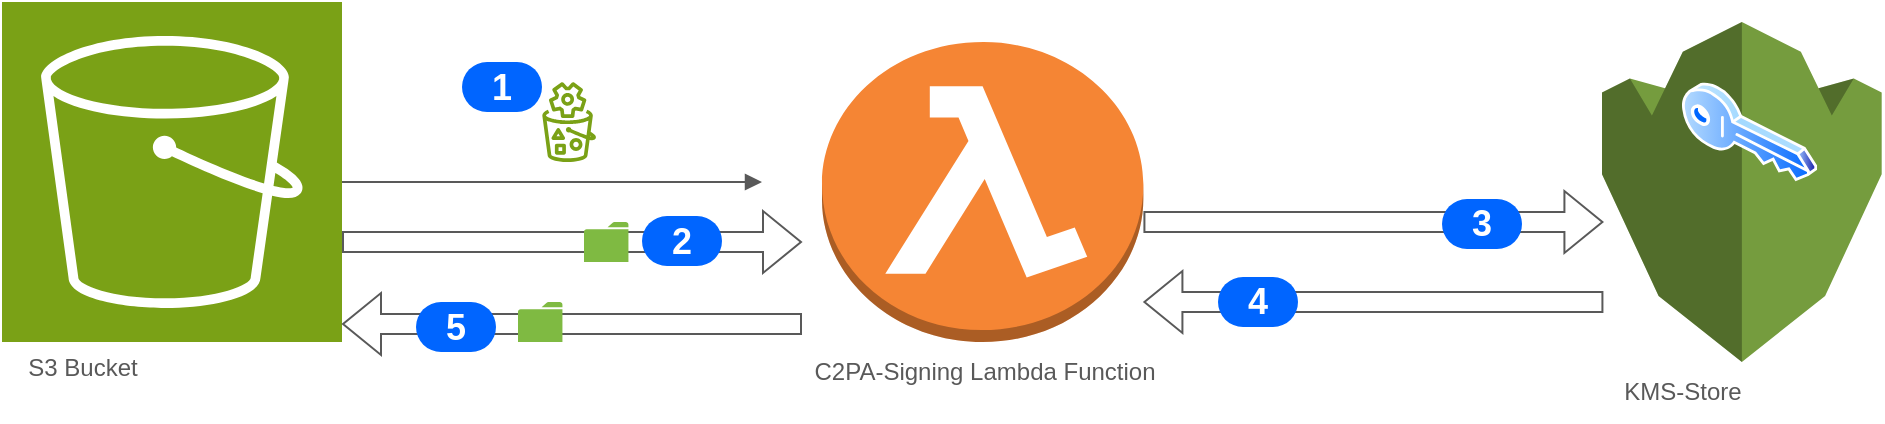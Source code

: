 <mxfile version="24.8.6">
  <diagram name="Seite-1" id="5SiG2aX4VQQCV-IAW3pS">
    <mxGraphModel dx="1347" dy="830" grid="1" gridSize="10" guides="1" tooltips="1" connect="1" arrows="1" fold="1" page="1" pageScale="1" pageWidth="827" pageHeight="1169" math="0" shadow="0">
      <root>
        <mxCell id="0" />
        <mxCell id="1" parent="0" />
        <mxCell id="xTAZMhIz0_m4H_iPqNoI-1" value="" style="sketch=0;points=[[0,0,0],[0.25,0,0],[0.5,0,0],[0.75,0,0],[1,0,0],[0,1,0],[0.25,1,0],[0.5,1,0],[0.75,1,0],[1,1,0],[0,0.25,0],[0,0.5,0],[0,0.75,0],[1,0.25,0],[1,0.5,0],[1,0.75,0]];outlineConnect=0;fontColor=#232F3E;fillColor=#7AA116;strokeColor=#ffffff;dashed=0;verticalLabelPosition=bottom;verticalAlign=top;align=center;html=1;fontSize=12;fontStyle=0;aspect=fixed;shape=mxgraph.aws4.resourceIcon;resIcon=mxgraph.aws4.s3;" vertex="1" parent="1">
          <mxGeometry x="40" y="40" width="170" height="170" as="geometry" />
        </mxCell>
        <mxCell id="xTAZMhIz0_m4H_iPqNoI-2" value="" style="edgeStyle=elbowEdgeStyle;html=1;endArrow=block;dashed=0;elbow=vertical;endFill=1;rounded=0;strokeColor=#595959;" edge="1" parent="1" source="xTAZMhIz0_m4H_iPqNoI-1">
          <mxGeometry width="160" relative="1" as="geometry">
            <mxPoint x="260" y="130" as="sourcePoint" />
            <mxPoint x="420" y="130" as="targetPoint" />
          </mxGeometry>
        </mxCell>
        <mxCell id="xTAZMhIz0_m4H_iPqNoI-3" value="" style="sketch=0;outlineConnect=0;fontColor=#232F3E;gradientColor=none;fillColor=#7AA116;strokeColor=none;dashed=0;verticalLabelPosition=bottom;verticalAlign=top;align=center;html=1;fontSize=12;fontStyle=0;aspect=fixed;pointerEvents=1;shape=mxgraph.aws4.s3_object_lambda;" vertex="1" parent="1">
          <mxGeometry x="310" y="80" width="27.18" height="40" as="geometry" />
        </mxCell>
        <mxCell id="xTAZMhIz0_m4H_iPqNoI-4" value="" style="outlineConnect=0;dashed=0;verticalLabelPosition=bottom;verticalAlign=top;align=center;html=1;shape=mxgraph.aws3.lambda_function;fillColor=#F58534;gradientColor=none;" vertex="1" parent="1">
          <mxGeometry x="450" y="60" width="160.71" height="150" as="geometry" />
        </mxCell>
        <mxCell id="xTAZMhIz0_m4H_iPqNoI-5" value="" style="shape=flexArrow;endArrow=classic;html=1;rounded=0;strokeColor=#595959;align=center;verticalAlign=middle;fontFamily=Helvetica;fontSize=11;fontColor=default;labelBackgroundColor=default;" edge="1" parent="1">
          <mxGeometry width="50" height="50" relative="1" as="geometry">
            <mxPoint x="440" y="201" as="sourcePoint" />
            <mxPoint x="210" y="201" as="targetPoint" />
          </mxGeometry>
        </mxCell>
        <mxCell id="xTAZMhIz0_m4H_iPqNoI-6" value="" style="shape=flexArrow;endArrow=classic;html=1;rounded=0;strokeColor=#595959;align=center;verticalAlign=middle;fontFamily=Helvetica;fontSize=11;fontColor=default;labelBackgroundColor=default;" edge="1" parent="1">
          <mxGeometry width="50" height="50" relative="1" as="geometry">
            <mxPoint x="210" y="160" as="sourcePoint" />
            <mxPoint x="440" y="160" as="targetPoint" />
          </mxGeometry>
        </mxCell>
        <mxCell id="xTAZMhIz0_m4H_iPqNoI-7" value="" style="outlineConnect=0;dashed=0;verticalLabelPosition=bottom;verticalAlign=top;align=center;html=1;shape=mxgraph.aws3.kms;fillColor=#759C3E;gradientColor=none;" vertex="1" parent="1">
          <mxGeometry x="840" y="50" width="139.84" height="170" as="geometry" />
        </mxCell>
        <mxCell id="xTAZMhIz0_m4H_iPqNoI-8" value="" style="shape=flexArrow;endArrow=classic;html=1;rounded=0;strokeColor=#595959;align=center;verticalAlign=middle;fontFamily=Helvetica;fontSize=11;fontColor=default;labelBackgroundColor=default;" edge="1" parent="1">
          <mxGeometry width="50" height="50" relative="1" as="geometry">
            <mxPoint x="840.71" y="190" as="sourcePoint" />
            <mxPoint x="610.71" y="190" as="targetPoint" />
          </mxGeometry>
        </mxCell>
        <mxCell id="xTAZMhIz0_m4H_iPqNoI-9" value="" style="shape=flexArrow;endArrow=classic;html=1;rounded=0;strokeColor=#595959;align=center;verticalAlign=middle;fontFamily=Helvetica;fontSize=11;fontColor=default;labelBackgroundColor=default;" edge="1" parent="1">
          <mxGeometry width="50" height="50" relative="1" as="geometry">
            <mxPoint x="610.71" y="150" as="sourcePoint" />
            <mxPoint x="840.71" y="150" as="targetPoint" />
          </mxGeometry>
        </mxCell>
        <mxCell id="xTAZMhIz0_m4H_iPqNoI-10" value="" style="image;aspect=fixed;perimeter=ellipsePerimeter;html=1;align=center;shadow=0;dashed=0;spacingTop=3;image=img/lib/active_directory/key.svg;" vertex="1" parent="1">
          <mxGeometry x="880" y="80" width="67.57" height="50" as="geometry" />
        </mxCell>
        <mxCell id="xTAZMhIz0_m4H_iPqNoI-13" value="" style="sketch=0;pointerEvents=1;shadow=0;dashed=0;html=1;strokeColor=none;labelPosition=center;verticalLabelPosition=bottom;verticalAlign=top;outlineConnect=0;align=center;shape=mxgraph.office.concepts.folder;fillColor=#7FBA42;" vertex="1" parent="1">
          <mxGeometry x="298" y="190" width="22.22" height="20" as="geometry" />
        </mxCell>
        <mxCell id="xTAZMhIz0_m4H_iPqNoI-14" value="" style="sketch=0;pointerEvents=1;shadow=0;dashed=0;html=1;strokeColor=none;labelPosition=center;verticalLabelPosition=bottom;verticalAlign=top;outlineConnect=0;align=center;shape=mxgraph.office.concepts.folder;fillColor=#7FBA42;" vertex="1" parent="1">
          <mxGeometry x="331" y="150" width="22.22" height="20" as="geometry" />
        </mxCell>
        <mxCell id="xTAZMhIz0_m4H_iPqNoI-15" value="1" style="rounded=1;fillColor=#0065FF;strokeColor=none;html=1;fontColor=#ffffff;align=center;verticalAlign=middle;whiteSpace=wrap;fontSize=18;fontStyle=1;arcSize=50;sketch=0;" vertex="1" parent="1">
          <mxGeometry x="270" y="70" width="40" height="25" as="geometry" />
        </mxCell>
        <mxCell id="xTAZMhIz0_m4H_iPqNoI-16" value="2" style="rounded=1;fillColor=#0065FF;strokeColor=none;html=1;fontColor=#ffffff;align=center;verticalAlign=middle;whiteSpace=wrap;fontSize=18;fontStyle=1;arcSize=50;sketch=0;" vertex="1" parent="1">
          <mxGeometry x="360" y="147" width="40" height="25" as="geometry" />
        </mxCell>
        <mxCell id="xTAZMhIz0_m4H_iPqNoI-19" value="5" style="rounded=1;fillColor=#0065FF;strokeColor=none;html=1;fontColor=#ffffff;align=center;verticalAlign=middle;whiteSpace=wrap;fontSize=18;fontStyle=1;arcSize=50;sketch=0;" vertex="1" parent="1">
          <mxGeometry x="247" y="190" width="40" height="25" as="geometry" />
        </mxCell>
        <mxCell id="xTAZMhIz0_m4H_iPqNoI-21" value="&lt;font color=&quot;#595959&quot;&gt;S3 Bucket&lt;/font&gt;" style="text;html=1;align=center;verticalAlign=middle;resizable=0;points=[];autosize=1;strokeColor=none;fillColor=none;" vertex="1" parent="1">
          <mxGeometry x="40" y="208" width="80" height="30" as="geometry" />
        </mxCell>
        <mxCell id="xTAZMhIz0_m4H_iPqNoI-22" value="&lt;font color=&quot;#595959&quot;&gt;KMS-Store&lt;/font&gt;" style="text;html=1;align=center;verticalAlign=middle;resizable=0;points=[];autosize=1;strokeColor=none;fillColor=none;" vertex="1" parent="1">
          <mxGeometry x="840" y="220" width="80" height="30" as="geometry" />
        </mxCell>
        <mxCell id="xTAZMhIz0_m4H_iPqNoI-23" value="&lt;font color=&quot;#595959&quot;&gt;C2PA-Signing Lambda Function&lt;/font&gt;" style="text;html=1;align=center;verticalAlign=middle;resizable=0;points=[];autosize=1;strokeColor=none;fillColor=none;" vertex="1" parent="1">
          <mxGeometry x="436.36" y="210" width="190" height="30" as="geometry" />
        </mxCell>
        <mxCell id="xTAZMhIz0_m4H_iPqNoI-24" value="3" style="rounded=1;fillColor=#0065FF;strokeColor=none;html=1;fontColor=#ffffff;align=center;verticalAlign=middle;whiteSpace=wrap;fontSize=18;fontStyle=1;arcSize=50;sketch=0;" vertex="1" parent="1">
          <mxGeometry x="760" y="138.5" width="40" height="25" as="geometry" />
        </mxCell>
        <mxCell id="xTAZMhIz0_m4H_iPqNoI-25" value="4" style="rounded=1;fillColor=#0065FF;strokeColor=none;html=1;fontColor=#ffffff;align=center;verticalAlign=middle;whiteSpace=wrap;fontSize=18;fontStyle=1;arcSize=50;sketch=0;" vertex="1" parent="1">
          <mxGeometry x="648" y="177.5" width="40" height="25" as="geometry" />
        </mxCell>
      </root>
    </mxGraphModel>
  </diagram>
</mxfile>
